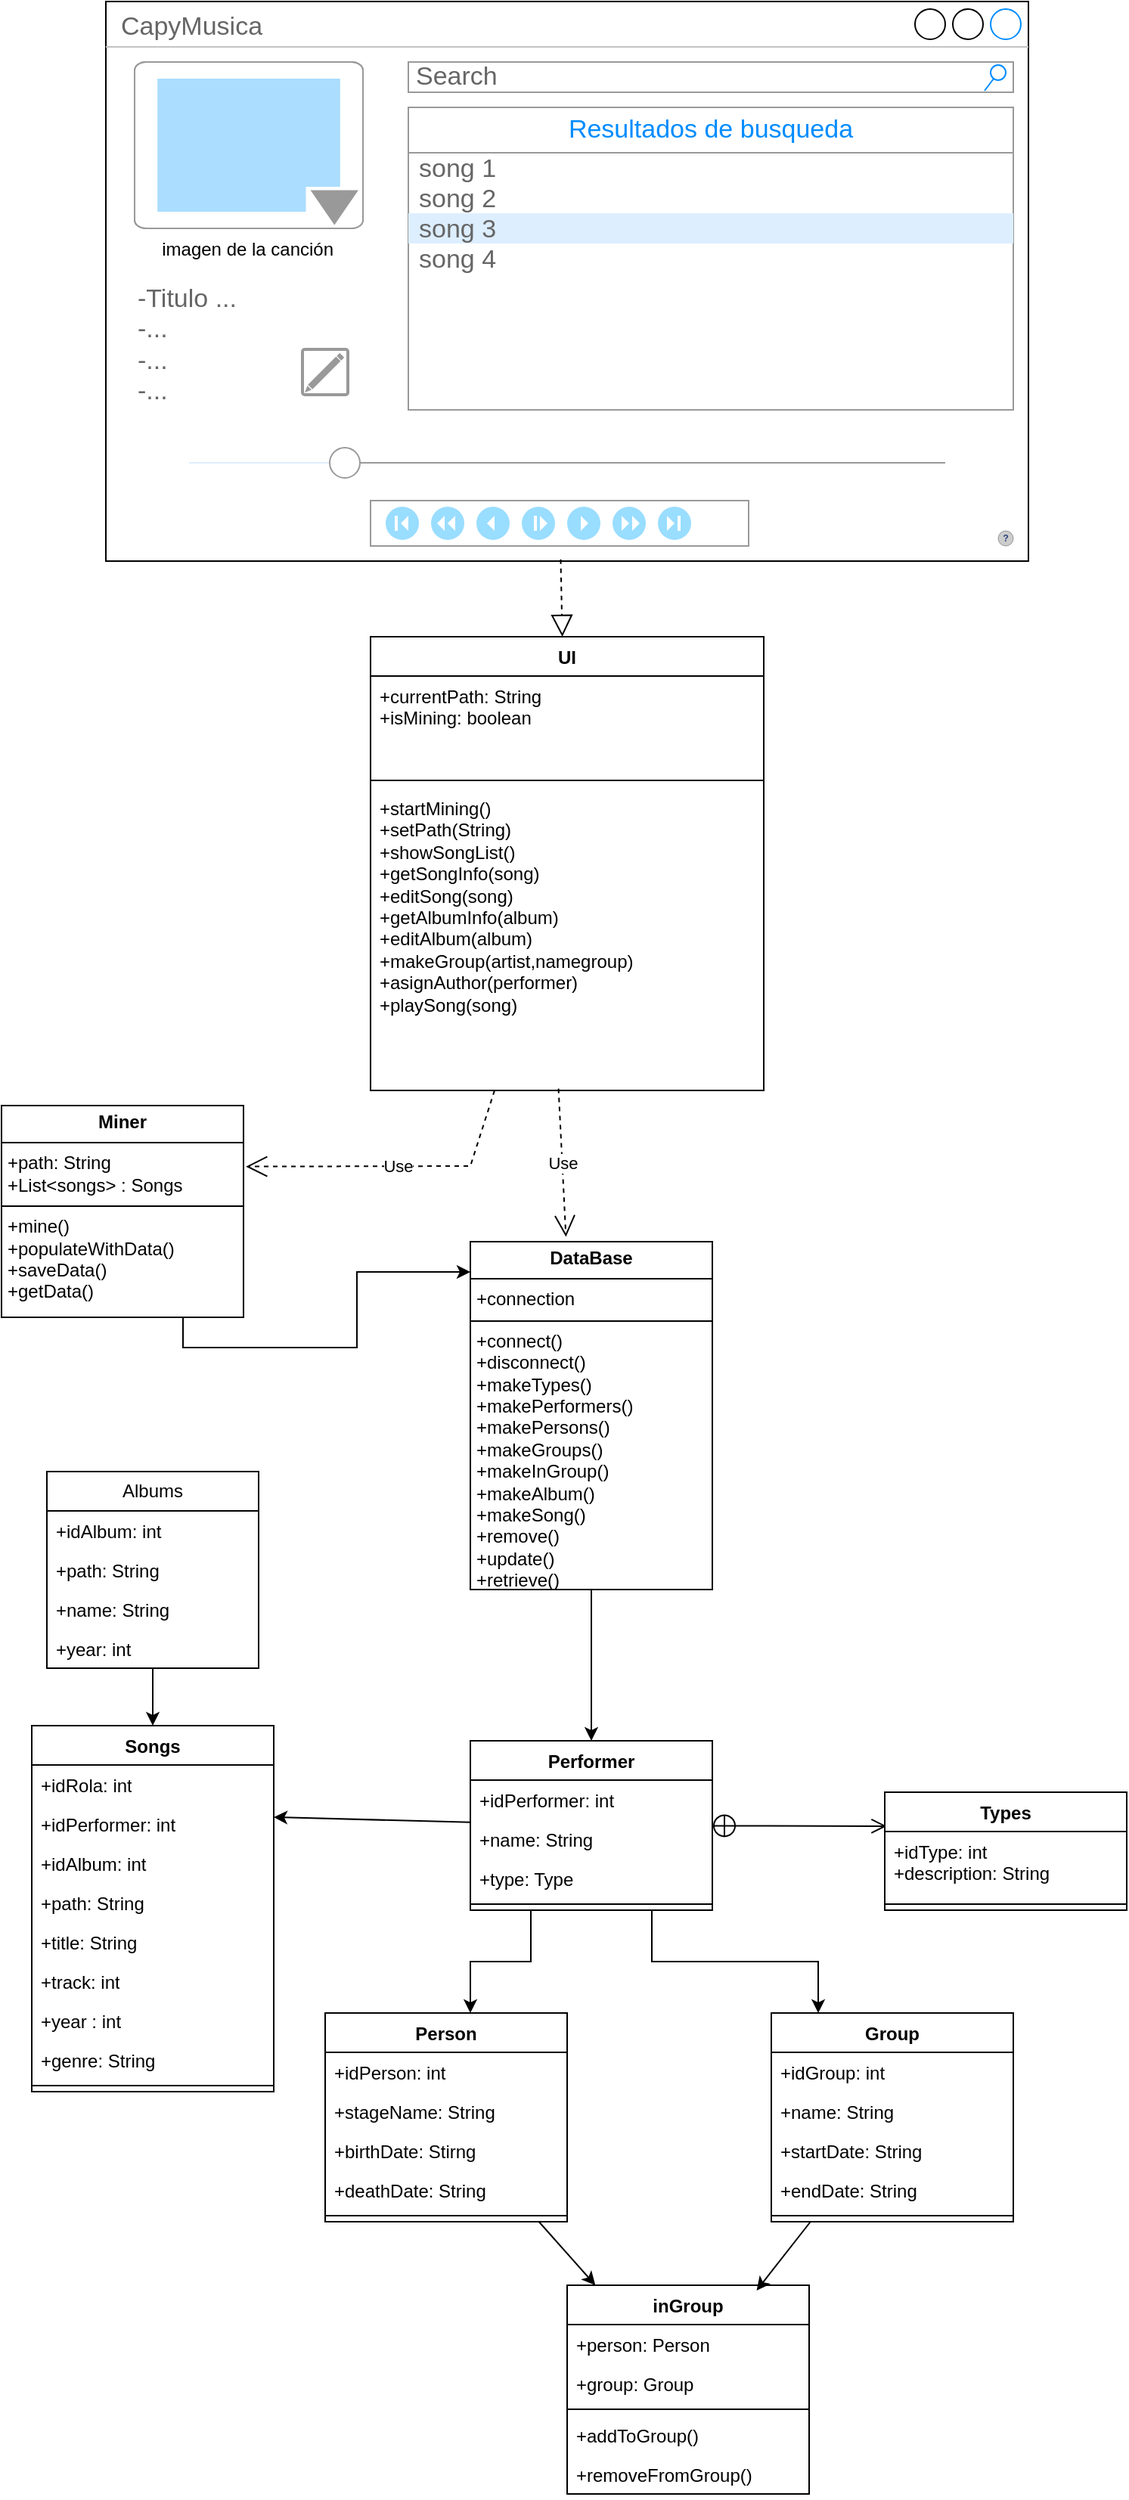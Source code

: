 <mxfile version="24.7.8">
  <diagram id="C5RBs43oDa-KdzZeNtuy" name="Page-1">
    <mxGraphModel dx="957" dy="4054" grid="1" gridSize="10" guides="1" tooltips="1" connect="1" arrows="1" fold="1" page="1" pageScale="1" pageWidth="827" pageHeight="1169" math="0" shadow="0">
      <root>
        <mxCell id="WIyWlLk6GJQsqaUBKTNV-0" />
        <mxCell id="WIyWlLk6GJQsqaUBKTNV-1" parent="WIyWlLk6GJQsqaUBKTNV-0" />
        <mxCell id="khMB7CBPrgDATVtjI-uM-18" value="CapyMusica" style="strokeWidth=1;shadow=0;dashed=0;align=center;html=1;shape=mxgraph.mockup.containers.window;align=left;verticalAlign=top;spacingLeft=8;strokeColor2=#008cff;strokeColor3=#c4c4c4;fontColor=#666666;mainText=;fontSize=17;labelBackgroundColor=none;whiteSpace=wrap;" parent="WIyWlLk6GJQsqaUBKTNV-1" vertex="1">
          <mxGeometry x="109" y="-3440" width="610" height="370" as="geometry" />
        </mxCell>
        <mxCell id="khMB7CBPrgDATVtjI-uM-19" value="Search" style="strokeWidth=1;shadow=0;dashed=0;align=center;html=1;shape=mxgraph.mockup.forms.searchBox;strokeColor=#999999;mainText=;strokeColor2=#008cff;fontColor=#666666;fontSize=17;align=left;spacingLeft=3;whiteSpace=wrap;" parent="WIyWlLk6GJQsqaUBKTNV-1" vertex="1">
          <mxGeometry x="309" y="-3400" width="400" height="20" as="geometry" />
        </mxCell>
        <mxCell id="khMB7CBPrgDATVtjI-uM-20" value="" style="verticalLabelPosition=bottom;shadow=0;dashed=0;align=center;html=1;verticalAlign=top;strokeWidth=1;shape=mxgraph.mockup.misc.playbackControls;sketch=0;strokeColor=#999999;fillColor2=#99ddff;strokeColor2=none;fillColor3=#ffffff;strokeColor3=none;" parent="WIyWlLk6GJQsqaUBKTNV-1" vertex="1">
          <mxGeometry x="284" y="-3110" width="250" height="30" as="geometry" />
        </mxCell>
        <mxCell id="khMB7CBPrgDATVtjI-uM-24" value="Resultados de busqueda" style="swimlane;strokeColor=#999999;swimlaneFillColor=#FFFFFF;fillColor=#ffffff;fontColor=#008CFF;fontStyle=0;childLayout=stackLayout;horizontal=1;startSize=30;horizontalStack=0;resizeParent=1;resizeParentMax=0;resizeLast=0;collapsible=0;marginBottom=0;whiteSpace=wrap;html=1;fontSize=17;" parent="WIyWlLk6GJQsqaUBKTNV-1" vertex="1">
          <mxGeometry x="309" y="-3370" width="400" height="200" as="geometry" />
        </mxCell>
        <mxCell id="khMB7CBPrgDATVtjI-uM-25" value="song 1" style="text;spacing=0;strokeColor=none;align=left;verticalAlign=middle;spacingLeft=7;spacingRight=10;overflow=hidden;points=[[0,0.5],[1,0.5]];portConstraint=eastwest;rotatable=0;whiteSpace=wrap;html=1;fillColor=none;fontColor=#666666;fontSize=17;" parent="khMB7CBPrgDATVtjI-uM-24" vertex="1">
          <mxGeometry y="30" width="400" height="20" as="geometry" />
        </mxCell>
        <mxCell id="khMB7CBPrgDATVtjI-uM-26" value="song 2" style="text;spacing=0;strokeColor=none;align=left;verticalAlign=middle;spacingLeft=7;spacingRight=10;overflow=hidden;points=[[0,0.5],[1,0.5]];portConstraint=eastwest;rotatable=0;whiteSpace=wrap;html=1;rSize=5;fillColor=none;fontColor=#666666;fontSize=17;" parent="khMB7CBPrgDATVtjI-uM-24" vertex="1">
          <mxGeometry y="50" width="400" height="20" as="geometry" />
        </mxCell>
        <mxCell id="khMB7CBPrgDATVtjI-uM-27" value="song 3" style="text;spacing=0;strokeColor=none;align=left;verticalAlign=middle;spacingLeft=7;spacingRight=10;overflow=hidden;points=[[0,0.5],[1,0.5]];portConstraint=eastwest;rotatable=0;whiteSpace=wrap;html=1;rSize=5;fillColor=#DDEEFF;fontColor=#666666;fontSize=17;" parent="khMB7CBPrgDATVtjI-uM-24" vertex="1">
          <mxGeometry y="70" width="400" height="20" as="geometry" />
        </mxCell>
        <mxCell id="khMB7CBPrgDATVtjI-uM-28" value="song 4" style="text;spacing=0;strokeColor=none;align=left;verticalAlign=middle;spacingLeft=7;spacingRight=10;overflow=hidden;points=[[0,0.5],[1,0.5]];portConstraint=eastwest;rotatable=0;whiteSpace=wrap;html=1;fillColor=none;fontColor=#666666;fontSize=17;" parent="khMB7CBPrgDATVtjI-uM-24" vertex="1">
          <mxGeometry y="90" width="400" height="20" as="geometry" />
        </mxCell>
        <mxCell id="khMB7CBPrgDATVtjI-uM-29" value="" style="text;spacing=0;strokeColor=none;align=left;verticalAlign=middle;spacingLeft=7;spacingRight=10;overflow=hidden;points=[[0,0.5],[1,0.5]];portConstraint=eastwest;rotatable=0;whiteSpace=wrap;html=1;fillColor=none;fontColor=#666666;fontSize=17;" parent="khMB7CBPrgDATVtjI-uM-24" vertex="1">
          <mxGeometry y="110" width="400" height="90" as="geometry" />
        </mxCell>
        <mxCell id="khMB7CBPrgDATVtjI-uM-30" value="" style="strokeColor=#999999;verticalLabelPosition=bottom;shadow=0;dashed=0;verticalAlign=top;strokeWidth=2;html=1;shape=mxgraph.mockup.misc.editIcon;" parent="WIyWlLk6GJQsqaUBKTNV-1" vertex="1">
          <mxGeometry x="239" y="-3210" width="30" height="30" as="geometry" />
        </mxCell>
        <mxCell id="khMB7CBPrgDATVtjI-uM-32" value="-Titulo ...&lt;div&gt;-...&lt;/div&gt;&lt;div&gt;-...&lt;/div&gt;&lt;div&gt;-...&lt;/div&gt;" style="strokeWidth=1;shadow=0;dashed=0;align=center;html=1;shape=mxgraph.mockup.text.bulletedList;textColor=#666666;mainText=,,,,;textSize=17;bulletStyle=none;strokeColor=none;fillColor=none;align=left;verticalAlign=top;fontSize=17;fontColor=#666666;" parent="WIyWlLk6GJQsqaUBKTNV-1" vertex="1">
          <mxGeometry x="128" y="-3260" width="150" height="90" as="geometry" />
        </mxCell>
        <mxCell id="khMB7CBPrgDATVtjI-uM-33" value="" style="verticalLabelPosition=bottom;shadow=0;dashed=0;align=center;html=1;verticalAlign=top;strokeWidth=1;shape=mxgraph.mockup.forms.horSlider;strokeColor=#999999;sliderStyle=basic;sliderPos=20;handleStyle=circle;fillColor2=#ddeeff;" parent="WIyWlLk6GJQsqaUBKTNV-1" vertex="1">
          <mxGeometry x="164" y="-3150" width="500" height="30" as="geometry" />
        </mxCell>
        <mxCell id="khMB7CBPrgDATVtjI-uM-34" value="imagen de la canción&amp;nbsp;" style="verticalLabelPosition=bottom;shadow=0;dashed=0;align=center;html=1;verticalAlign=top;strokeWidth=1;shape=mxgraph.mockup.forms.colorPicker;chosenColor=#aaddff;" parent="WIyWlLk6GJQsqaUBKTNV-1" vertex="1">
          <mxGeometry x="128" y="-3400" width="151" height="110" as="geometry" />
        </mxCell>
        <mxCell id="khMB7CBPrgDATVtjI-uM-36" value="UI" style="swimlane;fontStyle=1;align=center;verticalAlign=top;childLayout=stackLayout;horizontal=1;startSize=26;horizontalStack=0;resizeParent=1;resizeParentMax=0;resizeLast=0;collapsible=1;marginBottom=0;whiteSpace=wrap;html=1;" parent="WIyWlLk6GJQsqaUBKTNV-1" vertex="1">
          <mxGeometry x="284" y="-3020" width="260" height="300" as="geometry">
            <mxRectangle x="1240" y="200" width="90" height="30" as="alternateBounds" />
          </mxGeometry>
        </mxCell>
        <mxCell id="khMB7CBPrgDATVtjI-uM-37" value="+currentPath: String&lt;div&gt;+isMining: boolean&lt;/div&gt;" style="text;strokeColor=none;fillColor=none;align=left;verticalAlign=top;spacingLeft=4;spacingRight=4;overflow=hidden;rotatable=0;points=[[0,0.5],[1,0.5]];portConstraint=eastwest;whiteSpace=wrap;html=1;" parent="khMB7CBPrgDATVtjI-uM-36" vertex="1">
          <mxGeometry y="26" width="260" height="64" as="geometry" />
        </mxCell>
        <mxCell id="khMB7CBPrgDATVtjI-uM-38" value="" style="line;strokeWidth=1;fillColor=none;align=left;verticalAlign=middle;spacingTop=-1;spacingLeft=3;spacingRight=3;rotatable=0;labelPosition=right;points=[];portConstraint=eastwest;strokeColor=inherit;" parent="khMB7CBPrgDATVtjI-uM-36" vertex="1">
          <mxGeometry y="90" width="260" height="10" as="geometry" />
        </mxCell>
        <mxCell id="khMB7CBPrgDATVtjI-uM-39" value="&lt;div&gt;&lt;div&gt;+startMining()&amp;nbsp;&amp;nbsp;&lt;/div&gt;&lt;div&gt;+setPath(String)&lt;/div&gt;&lt;div&gt;+showSongList()&lt;/div&gt;&lt;div&gt;+getSongInfo(song)&amp;nbsp;&lt;/div&gt;&lt;div&gt;+editSong(song)&lt;/div&gt;&lt;div&gt;&lt;span style=&quot;background-color: initial;&quot;&gt;+getAlbumInfo(album)&lt;/span&gt;&lt;/div&gt;&lt;div&gt;+editAlbum(album)&lt;/div&gt;&lt;div&gt;+makeGroup(artist,namegroup)&lt;/div&gt;&lt;div&gt;+asignAuthor(performer)&lt;/div&gt;&lt;div&gt;+playSong(song)&lt;/div&gt;&lt;div&gt;&lt;br&gt;&lt;/div&gt;&lt;div&gt;&lt;br&gt;&lt;/div&gt;&lt;/div&gt;&lt;div&gt;&lt;br&gt;&lt;/div&gt;" style="text;strokeColor=none;fillColor=none;align=left;verticalAlign=top;spacingLeft=4;spacingRight=4;overflow=hidden;rotatable=0;points=[[0,0.5],[1,0.5]];portConstraint=eastwest;whiteSpace=wrap;html=1;" parent="khMB7CBPrgDATVtjI-uM-36" vertex="1">
          <mxGeometry y="100" width="260" height="200" as="geometry" />
        </mxCell>
        <mxCell id="khMB7CBPrgDATVtjI-uM-46" value="" style="endArrow=block;dashed=1;endFill=0;endSize=12;html=1;rounded=0;exitX=0.493;exitY=0.997;exitDx=0;exitDy=0;exitPerimeter=0;" parent="WIyWlLk6GJQsqaUBKTNV-1" source="khMB7CBPrgDATVtjI-uM-18" target="khMB7CBPrgDATVtjI-uM-36" edge="1">
          <mxGeometry width="160" relative="1" as="geometry">
            <mxPoint x="380" y="-3050" as="sourcePoint" />
            <mxPoint x="540" y="-3050" as="targetPoint" />
          </mxGeometry>
        </mxCell>
        <mxCell id="khMB7CBPrgDATVtjI-uM-48" value="Use" style="endArrow=open;endSize=12;dashed=1;html=1;rounded=0;entryX=1.01;entryY=0.288;entryDx=0;entryDy=0;entryPerimeter=0;" parent="WIyWlLk6GJQsqaUBKTNV-1" source="khMB7CBPrgDATVtjI-uM-36" target="khMB7CBPrgDATVtjI-uM-49" edge="1">
          <mxGeometry width="160" relative="1" as="geometry">
            <mxPoint x="570" y="-2630" as="sourcePoint" />
            <mxPoint x="220" y="-2670" as="targetPoint" />
            <Array as="points">
              <mxPoint x="350" y="-2670" />
            </Array>
          </mxGeometry>
        </mxCell>
        <mxCell id="khMB7CBPrgDATVtjI-uM-49" value="&lt;p style=&quot;margin:0px;margin-top:4px;text-align:center;&quot;&gt;&lt;b&gt;Miner&lt;/b&gt;&lt;/p&gt;&lt;hr size=&quot;1&quot; style=&quot;border-style:solid;&quot;&gt;&lt;p style=&quot;margin:0px;margin-left:4px;&quot;&gt;+path: String&lt;/p&gt;&lt;p style=&quot;margin:0px;margin-left:4px;&quot;&gt;+List&amp;lt;songs&amp;gt; : Songs&lt;/p&gt;&lt;hr size=&quot;1&quot; style=&quot;border-style:solid;&quot;&gt;&lt;p style=&quot;margin:0px;margin-left:4px;&quot;&gt;&lt;span style=&quot;background-color: initial;&quot;&gt;+mine()&amp;nbsp;&lt;/span&gt;&lt;br&gt;&lt;/p&gt;&lt;p style=&quot;margin:0px;margin-left:4px;&quot;&gt;+populateWithData()&lt;/p&gt;&lt;p style=&quot;margin:0px;margin-left:4px;&quot;&gt;+saveData()&lt;/p&gt;&lt;p style=&quot;margin:0px;margin-left:4px;&quot;&gt;+getData()&lt;/p&gt;&lt;p style=&quot;margin:0px;margin-left:4px;&quot;&gt;&lt;br&gt;&lt;/p&gt;" style="verticalAlign=top;align=left;overflow=fill;html=1;whiteSpace=wrap;" parent="WIyWlLk6GJQsqaUBKTNV-1" vertex="1">
          <mxGeometry x="40" y="-2710" width="160" height="140" as="geometry" />
        </mxCell>
        <mxCell id="khMB7CBPrgDATVtjI-uM-100" style="edgeStyle=none;rounded=0;orthogonalLoop=1;jettySize=auto;html=1;entryX=0.5;entryY=0;entryDx=0;entryDy=0;" parent="WIyWlLk6GJQsqaUBKTNV-1" source="khMB7CBPrgDATVtjI-uM-50" target="khMB7CBPrgDATVtjI-uM-58" edge="1">
          <mxGeometry relative="1" as="geometry" />
        </mxCell>
        <mxCell id="khMB7CBPrgDATVtjI-uM-50" value="&lt;p style=&quot;margin:0px;margin-top:4px;text-align:center;&quot;&gt;&lt;b&gt;DataBase&lt;/b&gt;&lt;/p&gt;&lt;hr size=&quot;1&quot; style=&quot;border-style:solid;&quot;&gt;&lt;p style=&quot;margin:0px;margin-left:4px;&quot;&gt;+connection&lt;/p&gt;&lt;hr size=&quot;1&quot; style=&quot;border-style:solid;&quot;&gt;&lt;p style=&quot;margin:0px;margin-left:4px;&quot;&gt;+connect()&lt;/p&gt;&lt;p style=&quot;margin:0px;margin-left:4px;&quot;&gt;+disconnect()&lt;/p&gt;&lt;p style=&quot;margin:0px;margin-left:4px;&quot;&gt;+makeTypes()&lt;/p&gt;&lt;p style=&quot;margin:0px;margin-left:4px;&quot;&gt;+makePerformers()&lt;/p&gt;&lt;p style=&quot;margin:0px;margin-left:4px;&quot;&gt;+makePersons()&lt;/p&gt;&lt;p style=&quot;margin:0px;margin-left:4px;&quot;&gt;+makeGroups()&lt;/p&gt;&lt;p style=&quot;margin:0px;margin-left:4px;&quot;&gt;+makeInGroup()&lt;/p&gt;&lt;p style=&quot;margin:0px;margin-left:4px;&quot;&gt;+makeAlbum()&lt;/p&gt;&lt;p style=&quot;margin:0px;margin-left:4px;&quot;&gt;+makeSong()&lt;/p&gt;&lt;p style=&quot;margin:0px;margin-left:4px;&quot;&gt;+remove()&lt;/p&gt;&lt;p style=&quot;margin:0px;margin-left:4px;&quot;&gt;+update()&lt;/p&gt;&lt;p style=&quot;margin:0px;margin-left:4px;&quot;&gt;+retrieve()&lt;/p&gt;&lt;p style=&quot;margin:0px;margin-left:4px;&quot;&gt;&lt;br&gt;&lt;/p&gt;&lt;p style=&quot;margin:0px;margin-left:4px;&quot;&gt;&lt;br&gt;&lt;/p&gt;&lt;p style=&quot;margin:0px;margin-left:4px;&quot;&gt;&lt;br&gt;&lt;/p&gt;" style="verticalAlign=top;align=left;overflow=fill;html=1;whiteSpace=wrap;" parent="WIyWlLk6GJQsqaUBKTNV-1" vertex="1">
          <mxGeometry x="350" y="-2620" width="160" height="230" as="geometry" />
        </mxCell>
        <mxCell id="khMB7CBPrgDATVtjI-uM-51" value="Use" style="endArrow=open;endSize=12;dashed=1;html=1;rounded=0;exitX=0.478;exitY=0.994;exitDx=0;exitDy=0;exitPerimeter=0;entryX=0.395;entryY=-0.014;entryDx=0;entryDy=0;entryPerimeter=0;" parent="WIyWlLk6GJQsqaUBKTNV-1" source="khMB7CBPrgDATVtjI-uM-39" target="khMB7CBPrgDATVtjI-uM-50" edge="1">
          <mxGeometry width="160" relative="1" as="geometry">
            <mxPoint x="340" y="-2630" as="sourcePoint" />
            <mxPoint x="410" y="-2620" as="targetPoint" />
          </mxGeometry>
        </mxCell>
        <mxCell id="khMB7CBPrgDATVtjI-uM-53" value="" style="verticalLabelPosition=bottom;shadow=0;dashed=0;align=center;html=1;verticalAlign=top;strokeWidth=1;shape=mxgraph.mockup.misc.help_icon;" parent="WIyWlLk6GJQsqaUBKTNV-1" vertex="1">
          <mxGeometry x="699" y="-3090" width="10" height="10" as="geometry" />
        </mxCell>
        <mxCell id="khMB7CBPrgDATVtjI-uM-115" style="edgeStyle=none;rounded=0;orthogonalLoop=1;jettySize=auto;html=1;entryX=1;entryY=0.25;entryDx=0;entryDy=0;" parent="WIyWlLk6GJQsqaUBKTNV-1" source="khMB7CBPrgDATVtjI-uM-58" target="khMB7CBPrgDATVtjI-uM-160" edge="1">
          <mxGeometry relative="1" as="geometry">
            <mxPoint x="222.4" y="-2255.813" as="targetPoint" />
          </mxGeometry>
        </mxCell>
        <mxCell id="khMB7CBPrgDATVtjI-uM-58" value="Performer" style="swimlane;fontStyle=1;align=center;verticalAlign=top;childLayout=stackLayout;horizontal=1;startSize=26;horizontalStack=0;resizeParent=1;resizeParentMax=0;resizeLast=0;collapsible=1;marginBottom=0;whiteSpace=wrap;html=1;" parent="WIyWlLk6GJQsqaUBKTNV-1" vertex="1">
          <mxGeometry x="350" y="-2290" width="160" height="112" as="geometry" />
        </mxCell>
        <mxCell id="khMB7CBPrgDATVtjI-uM-139" value="+idPerformer: int&lt;div&gt;&lt;br&gt;&lt;/div&gt;&lt;div&gt;&lt;br&gt;&lt;/div&gt;" style="text;strokeColor=none;fillColor=none;align=left;verticalAlign=top;spacingLeft=4;spacingRight=4;overflow=hidden;rotatable=0;points=[[0,0.5],[1,0.5]];portConstraint=eastwest;whiteSpace=wrap;html=1;" parent="khMB7CBPrgDATVtjI-uM-58" vertex="1">
          <mxGeometry y="26" width="160" height="26" as="geometry" />
        </mxCell>
        <mxCell id="khMB7CBPrgDATVtjI-uM-140" value="+name: String&lt;div&gt;&lt;br&gt;&lt;/div&gt;&lt;div&gt;&lt;br&gt;&lt;/div&gt;" style="text;strokeColor=none;fillColor=none;align=left;verticalAlign=top;spacingLeft=4;spacingRight=4;overflow=hidden;rotatable=0;points=[[0,0.5],[1,0.5]];portConstraint=eastwest;whiteSpace=wrap;html=1;" parent="khMB7CBPrgDATVtjI-uM-58" vertex="1">
          <mxGeometry y="52" width="160" height="26" as="geometry" />
        </mxCell>
        <mxCell id="khMB7CBPrgDATVtjI-uM-59" value="&lt;div&gt;+type: Type&lt;/div&gt;&lt;div&gt;&lt;br&gt;&lt;/div&gt;" style="text;strokeColor=none;fillColor=none;align=left;verticalAlign=top;spacingLeft=4;spacingRight=4;overflow=hidden;rotatable=0;points=[[0,0.5],[1,0.5]];portConstraint=eastwest;whiteSpace=wrap;html=1;" parent="khMB7CBPrgDATVtjI-uM-58" vertex="1">
          <mxGeometry y="78" width="160" height="26" as="geometry" />
        </mxCell>
        <mxCell id="khMB7CBPrgDATVtjI-uM-60" value="" style="line;strokeWidth=1;fillColor=none;align=left;verticalAlign=middle;spacingTop=-1;spacingLeft=3;spacingRight=3;rotatable=0;labelPosition=right;points=[];portConstraint=eastwest;strokeColor=inherit;" parent="khMB7CBPrgDATVtjI-uM-58" vertex="1">
          <mxGeometry y="104" width="160" height="8" as="geometry" />
        </mxCell>
        <mxCell id="khMB7CBPrgDATVtjI-uM-62" value="" style="endArrow=open;startArrow=circlePlus;endFill=0;startFill=0;endSize=8;html=1;rounded=0;entryX=0.008;entryY=0.288;entryDx=0;entryDy=0;entryPerimeter=0;" parent="WIyWlLk6GJQsqaUBKTNV-1" source="khMB7CBPrgDATVtjI-uM-58" target="khMB7CBPrgDATVtjI-uM-63" edge="1">
          <mxGeometry width="160" relative="1" as="geometry">
            <mxPoint x="510" y="-2250" as="sourcePoint" />
            <mxPoint x="624" y="-2188.006" as="targetPoint" />
          </mxGeometry>
        </mxCell>
        <mxCell id="khMB7CBPrgDATVtjI-uM-63" value="Types" style="swimlane;fontStyle=1;align=center;verticalAlign=top;childLayout=stackLayout;horizontal=1;startSize=26;horizontalStack=0;resizeParent=1;resizeParentMax=0;resizeLast=0;collapsible=1;marginBottom=0;whiteSpace=wrap;html=1;" parent="WIyWlLk6GJQsqaUBKTNV-1" vertex="1">
          <mxGeometry x="624" y="-2256" width="160" height="78" as="geometry">
            <mxRectangle x="600" y="-2294" width="70" height="30" as="alternateBounds" />
          </mxGeometry>
        </mxCell>
        <mxCell id="khMB7CBPrgDATVtjI-uM-64" value="+idType: int&lt;div&gt;+description: String&lt;/div&gt;" style="text;strokeColor=none;fillColor=none;align=left;verticalAlign=top;spacingLeft=4;spacingRight=4;overflow=hidden;rotatable=0;points=[[0,0.5],[1,0.5]];portConstraint=eastwest;whiteSpace=wrap;html=1;" parent="khMB7CBPrgDATVtjI-uM-63" vertex="1">
          <mxGeometry y="26" width="160" height="44" as="geometry" />
        </mxCell>
        <mxCell id="khMB7CBPrgDATVtjI-uM-65" value="" style="line;strokeWidth=1;fillColor=none;align=left;verticalAlign=middle;spacingTop=-1;spacingLeft=3;spacingRight=3;rotatable=0;labelPosition=right;points=[];portConstraint=eastwest;strokeColor=inherit;" parent="khMB7CBPrgDATVtjI-uM-63" vertex="1">
          <mxGeometry y="70" width="160" height="8" as="geometry" />
        </mxCell>
        <mxCell id="khMB7CBPrgDATVtjI-uM-113" value="" style="edgeStyle=none;rounded=0;orthogonalLoop=1;jettySize=auto;html=1;" parent="WIyWlLk6GJQsqaUBKTNV-1" source="khMB7CBPrgDATVtjI-uM-71" target="khMB7CBPrgDATVtjI-uM-106" edge="1">
          <mxGeometry relative="1" as="geometry" />
        </mxCell>
        <mxCell id="khMB7CBPrgDATVtjI-uM-71" value="Person" style="swimlane;fontStyle=1;align=center;verticalAlign=top;childLayout=stackLayout;horizontal=1;startSize=26;horizontalStack=0;resizeParent=1;resizeParentMax=0;resizeLast=0;collapsible=1;marginBottom=0;whiteSpace=wrap;html=1;" parent="WIyWlLk6GJQsqaUBKTNV-1" vertex="1">
          <mxGeometry x="254" y="-2110" width="160" height="138" as="geometry" />
        </mxCell>
        <mxCell id="khMB7CBPrgDATVtjI-uM-143" value="+idPerson: int&lt;div&gt;&lt;br&gt;&lt;/div&gt;" style="text;strokeColor=none;fillColor=none;align=left;verticalAlign=top;spacingLeft=4;spacingRight=4;overflow=hidden;rotatable=0;points=[[0,0.5],[1,0.5]];portConstraint=eastwest;whiteSpace=wrap;html=1;" parent="khMB7CBPrgDATVtjI-uM-71" vertex="1">
          <mxGeometry y="26" width="160" height="26" as="geometry" />
        </mxCell>
        <mxCell id="khMB7CBPrgDATVtjI-uM-142" value="&lt;div&gt;+stageName: String&lt;/div&gt;" style="text;strokeColor=none;fillColor=none;align=left;verticalAlign=top;spacingLeft=4;spacingRight=4;overflow=hidden;rotatable=0;points=[[0,0.5],[1,0.5]];portConstraint=eastwest;whiteSpace=wrap;html=1;" parent="khMB7CBPrgDATVtjI-uM-71" vertex="1">
          <mxGeometry y="52" width="160" height="26" as="geometry" />
        </mxCell>
        <mxCell id="khMB7CBPrgDATVtjI-uM-141" value="&lt;div&gt;+birthDate: Stirng&lt;/div&gt;" style="text;strokeColor=none;fillColor=none;align=left;verticalAlign=top;spacingLeft=4;spacingRight=4;overflow=hidden;rotatable=0;points=[[0,0.5],[1,0.5]];portConstraint=eastwest;whiteSpace=wrap;html=1;" parent="khMB7CBPrgDATVtjI-uM-71" vertex="1">
          <mxGeometry y="78" width="160" height="26" as="geometry" />
        </mxCell>
        <mxCell id="khMB7CBPrgDATVtjI-uM-72" value="+deathDate: String" style="text;strokeColor=none;fillColor=none;align=left;verticalAlign=top;spacingLeft=4;spacingRight=4;overflow=hidden;rotatable=0;points=[[0,0.5],[1,0.5]];portConstraint=eastwest;whiteSpace=wrap;html=1;" parent="khMB7CBPrgDATVtjI-uM-71" vertex="1">
          <mxGeometry y="104" width="160" height="26" as="geometry" />
        </mxCell>
        <mxCell id="khMB7CBPrgDATVtjI-uM-73" value="" style="line;strokeWidth=1;fillColor=none;align=left;verticalAlign=middle;spacingTop=-1;spacingLeft=3;spacingRight=3;rotatable=0;labelPosition=right;points=[];portConstraint=eastwest;strokeColor=inherit;" parent="khMB7CBPrgDATVtjI-uM-71" vertex="1">
          <mxGeometry y="130" width="160" height="8" as="geometry" />
        </mxCell>
        <mxCell id="khMB7CBPrgDATVtjI-uM-88" value="Group" style="swimlane;fontStyle=1;align=center;verticalAlign=top;childLayout=stackLayout;horizontal=1;startSize=26;horizontalStack=0;resizeParent=1;resizeParentMax=0;resizeLast=0;collapsible=1;marginBottom=0;whiteSpace=wrap;html=1;" parent="WIyWlLk6GJQsqaUBKTNV-1" vertex="1">
          <mxGeometry x="549" y="-2110" width="160" height="138" as="geometry" />
        </mxCell>
        <mxCell id="khMB7CBPrgDATVtjI-uM-145" value="+idGroup: int" style="text;strokeColor=none;fillColor=none;align=left;verticalAlign=top;spacingLeft=4;spacingRight=4;overflow=hidden;rotatable=0;points=[[0,0.5],[1,0.5]];portConstraint=eastwest;whiteSpace=wrap;html=1;" parent="khMB7CBPrgDATVtjI-uM-88" vertex="1">
          <mxGeometry y="26" width="160" height="26" as="geometry" />
        </mxCell>
        <mxCell id="khMB7CBPrgDATVtjI-uM-146" value="+name: String" style="text;strokeColor=none;fillColor=none;align=left;verticalAlign=top;spacingLeft=4;spacingRight=4;overflow=hidden;rotatable=0;points=[[0,0.5],[1,0.5]];portConstraint=eastwest;whiteSpace=wrap;html=1;" parent="khMB7CBPrgDATVtjI-uM-88" vertex="1">
          <mxGeometry y="52" width="160" height="26" as="geometry" />
        </mxCell>
        <mxCell id="khMB7CBPrgDATVtjI-uM-147" value="+startDate: String" style="text;strokeColor=none;fillColor=none;align=left;verticalAlign=top;spacingLeft=4;spacingRight=4;overflow=hidden;rotatable=0;points=[[0,0.5],[1,0.5]];portConstraint=eastwest;whiteSpace=wrap;html=1;" parent="khMB7CBPrgDATVtjI-uM-88" vertex="1">
          <mxGeometry y="78" width="160" height="26" as="geometry" />
        </mxCell>
        <mxCell id="khMB7CBPrgDATVtjI-uM-89" value="+endDate: String" style="text;strokeColor=none;fillColor=none;align=left;verticalAlign=top;spacingLeft=4;spacingRight=4;overflow=hidden;rotatable=0;points=[[0,0.5],[1,0.5]];portConstraint=eastwest;whiteSpace=wrap;html=1;" parent="khMB7CBPrgDATVtjI-uM-88" vertex="1">
          <mxGeometry y="104" width="160" height="26" as="geometry" />
        </mxCell>
        <mxCell id="khMB7CBPrgDATVtjI-uM-90" value="" style="line;strokeWidth=1;fillColor=none;align=left;verticalAlign=middle;spacingTop=-1;spacingLeft=3;spacingRight=3;rotatable=0;labelPosition=right;points=[];portConstraint=eastwest;strokeColor=inherit;" parent="khMB7CBPrgDATVtjI-uM-88" vertex="1">
          <mxGeometry y="130" width="160" height="8" as="geometry" />
        </mxCell>
        <mxCell id="khMB7CBPrgDATVtjI-uM-101" value="" style="edgeStyle=none;rounded=0;orthogonalLoop=1;jettySize=auto;html=1;" parent="WIyWlLk6GJQsqaUBKTNV-1" source="khMB7CBPrgDATVtjI-uM-173" target="khMB7CBPrgDATVtjI-uM-160" edge="1">
          <mxGeometry relative="1" as="geometry">
            <mxPoint x="140" y="-2370" as="sourcePoint" />
            <mxPoint x="147.84" y="-2278.587" as="targetPoint" />
          </mxGeometry>
        </mxCell>
        <mxCell id="khMB7CBPrgDATVtjI-uM-106" value="inGroup" style="swimlane;fontStyle=1;align=center;verticalAlign=top;childLayout=stackLayout;horizontal=1;startSize=26;horizontalStack=0;resizeParent=1;resizeParentMax=0;resizeLast=0;collapsible=1;marginBottom=0;whiteSpace=wrap;html=1;" parent="WIyWlLk6GJQsqaUBKTNV-1" vertex="1">
          <mxGeometry x="414" y="-1930" width="160" height="138" as="geometry" />
        </mxCell>
        <mxCell id="khMB7CBPrgDATVtjI-uM-148" value="+person: Person&amp;nbsp;" style="text;strokeColor=none;fillColor=none;align=left;verticalAlign=top;spacingLeft=4;spacingRight=4;overflow=hidden;rotatable=0;points=[[0,0.5],[1,0.5]];portConstraint=eastwest;whiteSpace=wrap;html=1;" parent="khMB7CBPrgDATVtjI-uM-106" vertex="1">
          <mxGeometry y="26" width="160" height="26" as="geometry" />
        </mxCell>
        <mxCell id="khMB7CBPrgDATVtjI-uM-107" value="+group: Group" style="text;strokeColor=none;fillColor=none;align=left;verticalAlign=top;spacingLeft=4;spacingRight=4;overflow=hidden;rotatable=0;points=[[0,0.5],[1,0.5]];portConstraint=eastwest;whiteSpace=wrap;html=1;" parent="khMB7CBPrgDATVtjI-uM-106" vertex="1">
          <mxGeometry y="52" width="160" height="26" as="geometry" />
        </mxCell>
        <mxCell id="khMB7CBPrgDATVtjI-uM-108" value="" style="line;strokeWidth=1;fillColor=none;align=left;verticalAlign=middle;spacingTop=-1;spacingLeft=3;spacingRight=3;rotatable=0;labelPosition=right;points=[];portConstraint=eastwest;strokeColor=inherit;" parent="khMB7CBPrgDATVtjI-uM-106" vertex="1">
          <mxGeometry y="78" width="160" height="8" as="geometry" />
        </mxCell>
        <mxCell id="khMB7CBPrgDATVtjI-uM-149" value="+addToGroup()&lt;div&gt;&lt;br&gt;&lt;/div&gt;" style="text;strokeColor=none;fillColor=none;align=left;verticalAlign=top;spacingLeft=4;spacingRight=4;overflow=hidden;rotatable=0;points=[[0,0.5],[1,0.5]];portConstraint=eastwest;whiteSpace=wrap;html=1;" parent="khMB7CBPrgDATVtjI-uM-106" vertex="1">
          <mxGeometry y="86" width="160" height="26" as="geometry" />
        </mxCell>
        <mxCell id="khMB7CBPrgDATVtjI-uM-109" value="&lt;div&gt;+removeFromGroup()&lt;/div&gt;" style="text;strokeColor=none;fillColor=none;align=left;verticalAlign=top;spacingLeft=4;spacingRight=4;overflow=hidden;rotatable=0;points=[[0,0.5],[1,0.5]];portConstraint=eastwest;whiteSpace=wrap;html=1;" parent="khMB7CBPrgDATVtjI-uM-106" vertex="1">
          <mxGeometry y="112" width="160" height="26" as="geometry" />
        </mxCell>
        <mxCell id="khMB7CBPrgDATVtjI-uM-116" style="edgeStyle=none;rounded=0;orthogonalLoop=1;jettySize=auto;html=1;entryX=0.783;entryY=0.025;entryDx=0;entryDy=0;entryPerimeter=0;" parent="WIyWlLk6GJQsqaUBKTNV-1" source="khMB7CBPrgDATVtjI-uM-88" target="khMB7CBPrgDATVtjI-uM-106" edge="1">
          <mxGeometry relative="1" as="geometry" />
        </mxCell>
        <mxCell id="khMB7CBPrgDATVtjI-uM-160" value="Songs" style="swimlane;fontStyle=1;align=center;verticalAlign=top;childLayout=stackLayout;horizontal=1;startSize=26;horizontalStack=0;resizeParent=1;resizeParentMax=0;resizeLast=0;collapsible=1;marginBottom=0;whiteSpace=wrap;html=1;" parent="WIyWlLk6GJQsqaUBKTNV-1" vertex="1">
          <mxGeometry x="60" y="-2300" width="160" height="242" as="geometry" />
        </mxCell>
        <mxCell id="khMB7CBPrgDATVtjI-uM-166" value="+idRola: int" style="text;strokeColor=none;fillColor=none;align=left;verticalAlign=top;spacingLeft=4;spacingRight=4;overflow=hidden;rotatable=0;points=[[0,0.5],[1,0.5]];portConstraint=eastwest;whiteSpace=wrap;html=1;" parent="khMB7CBPrgDATVtjI-uM-160" vertex="1">
          <mxGeometry y="26" width="160" height="26" as="geometry" />
        </mxCell>
        <mxCell id="khMB7CBPrgDATVtjI-uM-165" value="+idPerformer: int" style="text;strokeColor=none;fillColor=none;align=left;verticalAlign=top;spacingLeft=4;spacingRight=4;overflow=hidden;rotatable=0;points=[[0,0.5],[1,0.5]];portConstraint=eastwest;whiteSpace=wrap;html=1;" parent="khMB7CBPrgDATVtjI-uM-160" vertex="1">
          <mxGeometry y="52" width="160" height="26" as="geometry" />
        </mxCell>
        <mxCell id="khMB7CBPrgDATVtjI-uM-164" value="+idAlbum: int&lt;div&gt;&lt;br&gt;&lt;/div&gt;" style="text;strokeColor=none;fillColor=none;align=left;verticalAlign=top;spacingLeft=4;spacingRight=4;overflow=hidden;rotatable=0;points=[[0,0.5],[1,0.5]];portConstraint=eastwest;whiteSpace=wrap;html=1;" parent="khMB7CBPrgDATVtjI-uM-160" vertex="1">
          <mxGeometry y="78" width="160" height="26" as="geometry" />
        </mxCell>
        <mxCell id="khMB7CBPrgDATVtjI-uM-170" value="+path: String" style="text;strokeColor=none;fillColor=none;align=left;verticalAlign=top;spacingLeft=4;spacingRight=4;overflow=hidden;rotatable=0;points=[[0,0.5],[1,0.5]];portConstraint=eastwest;whiteSpace=wrap;html=1;" parent="khMB7CBPrgDATVtjI-uM-160" vertex="1">
          <mxGeometry y="104" width="160" height="26" as="geometry" />
        </mxCell>
        <mxCell id="khMB7CBPrgDATVtjI-uM-169" value="+title: String" style="text;strokeColor=none;fillColor=none;align=left;verticalAlign=top;spacingLeft=4;spacingRight=4;overflow=hidden;rotatable=0;points=[[0,0.5],[1,0.5]];portConstraint=eastwest;whiteSpace=wrap;html=1;" parent="khMB7CBPrgDATVtjI-uM-160" vertex="1">
          <mxGeometry y="130" width="160" height="26" as="geometry" />
        </mxCell>
        <mxCell id="khMB7CBPrgDATVtjI-uM-168" value="+track: int" style="text;strokeColor=none;fillColor=none;align=left;verticalAlign=top;spacingLeft=4;spacingRight=4;overflow=hidden;rotatable=0;points=[[0,0.5],[1,0.5]];portConstraint=eastwest;whiteSpace=wrap;html=1;" parent="khMB7CBPrgDATVtjI-uM-160" vertex="1">
          <mxGeometry y="156" width="160" height="26" as="geometry" />
        </mxCell>
        <mxCell id="khMB7CBPrgDATVtjI-uM-167" value="+year : int" style="text;strokeColor=none;fillColor=none;align=left;verticalAlign=top;spacingLeft=4;spacingRight=4;overflow=hidden;rotatable=0;points=[[0,0.5],[1,0.5]];portConstraint=eastwest;whiteSpace=wrap;html=1;" parent="khMB7CBPrgDATVtjI-uM-160" vertex="1">
          <mxGeometry y="182" width="160" height="26" as="geometry" />
        </mxCell>
        <mxCell id="khMB7CBPrgDATVtjI-uM-161" value="+genre: String" style="text;strokeColor=none;fillColor=none;align=left;verticalAlign=top;spacingLeft=4;spacingRight=4;overflow=hidden;rotatable=0;points=[[0,0.5],[1,0.5]];portConstraint=eastwest;whiteSpace=wrap;html=1;" parent="khMB7CBPrgDATVtjI-uM-160" vertex="1">
          <mxGeometry y="208" width="160" height="26" as="geometry" />
        </mxCell>
        <mxCell id="khMB7CBPrgDATVtjI-uM-162" value="" style="line;strokeWidth=1;fillColor=none;align=left;verticalAlign=middle;spacingTop=-1;spacingLeft=3;spacingRight=3;rotatable=0;labelPosition=right;points=[];portConstraint=eastwest;strokeColor=inherit;" parent="khMB7CBPrgDATVtjI-uM-160" vertex="1">
          <mxGeometry y="234" width="160" height="8" as="geometry" />
        </mxCell>
        <mxCell id="khMB7CBPrgDATVtjI-uM-173" value="Albums" style="swimlane;fontStyle=0;childLayout=stackLayout;horizontal=1;startSize=26;fillColor=none;horizontalStack=0;resizeParent=1;resizeParentMax=0;resizeLast=0;collapsible=1;marginBottom=0;whiteSpace=wrap;html=1;" parent="WIyWlLk6GJQsqaUBKTNV-1" vertex="1">
          <mxGeometry x="70" y="-2468" width="140" height="130" as="geometry" />
        </mxCell>
        <mxCell id="khMB7CBPrgDATVtjI-uM-174" value="+idAlbum: int" style="text;strokeColor=none;fillColor=none;align=left;verticalAlign=top;spacingLeft=4;spacingRight=4;overflow=hidden;rotatable=0;points=[[0,0.5],[1,0.5]];portConstraint=eastwest;whiteSpace=wrap;html=1;" parent="khMB7CBPrgDATVtjI-uM-173" vertex="1">
          <mxGeometry y="26" width="140" height="26" as="geometry" />
        </mxCell>
        <mxCell id="khMB7CBPrgDATVtjI-uM-175" value="+path: String" style="text;strokeColor=none;fillColor=none;align=left;verticalAlign=top;spacingLeft=4;spacingRight=4;overflow=hidden;rotatable=0;points=[[0,0.5],[1,0.5]];portConstraint=eastwest;whiteSpace=wrap;html=1;" parent="khMB7CBPrgDATVtjI-uM-173" vertex="1">
          <mxGeometry y="52" width="140" height="26" as="geometry" />
        </mxCell>
        <mxCell id="khMB7CBPrgDATVtjI-uM-177" value="+name: String" style="text;strokeColor=none;fillColor=none;align=left;verticalAlign=top;spacingLeft=4;spacingRight=4;overflow=hidden;rotatable=0;points=[[0,0.5],[1,0.5]];portConstraint=eastwest;whiteSpace=wrap;html=1;" parent="khMB7CBPrgDATVtjI-uM-173" vertex="1">
          <mxGeometry y="78" width="140" height="26" as="geometry" />
        </mxCell>
        <mxCell id="khMB7CBPrgDATVtjI-uM-176" value="+year: int" style="text;strokeColor=none;fillColor=none;align=left;verticalAlign=top;spacingLeft=4;spacingRight=4;overflow=hidden;rotatable=0;points=[[0,0.5],[1,0.5]];portConstraint=eastwest;whiteSpace=wrap;html=1;" parent="khMB7CBPrgDATVtjI-uM-173" vertex="1">
          <mxGeometry y="104" width="140" height="26" as="geometry" />
        </mxCell>
        <mxCell id="3RwvZ6eKeO8MkqDl6DHb-0" style="edgeStyle=orthogonalEdgeStyle;rounded=0;orthogonalLoop=1;jettySize=auto;html=1;exitX=0.25;exitY=1;exitDx=0;exitDy=0;entryX=0.6;entryY=0;entryDx=0;entryDy=0;entryPerimeter=0;" edge="1" parent="WIyWlLk6GJQsqaUBKTNV-1" source="khMB7CBPrgDATVtjI-uM-58" target="khMB7CBPrgDATVtjI-uM-71">
          <mxGeometry relative="1" as="geometry" />
        </mxCell>
        <mxCell id="3RwvZ6eKeO8MkqDl6DHb-1" style="edgeStyle=orthogonalEdgeStyle;rounded=0;orthogonalLoop=1;jettySize=auto;html=1;exitX=0.75;exitY=1;exitDx=0;exitDy=0;entryX=0.194;entryY=0;entryDx=0;entryDy=0;entryPerimeter=0;" edge="1" parent="WIyWlLk6GJQsqaUBKTNV-1" source="khMB7CBPrgDATVtjI-uM-58" target="khMB7CBPrgDATVtjI-uM-88">
          <mxGeometry relative="1" as="geometry" />
        </mxCell>
        <mxCell id="3RwvZ6eKeO8MkqDl6DHb-2" style="edgeStyle=orthogonalEdgeStyle;rounded=0;orthogonalLoop=1;jettySize=auto;html=1;exitX=0.75;exitY=1;exitDx=0;exitDy=0;entryX=0;entryY=0.087;entryDx=0;entryDy=0;entryPerimeter=0;" edge="1" parent="WIyWlLk6GJQsqaUBKTNV-1" source="khMB7CBPrgDATVtjI-uM-49" target="khMB7CBPrgDATVtjI-uM-50">
          <mxGeometry relative="1" as="geometry" />
        </mxCell>
      </root>
    </mxGraphModel>
  </diagram>
</mxfile>
